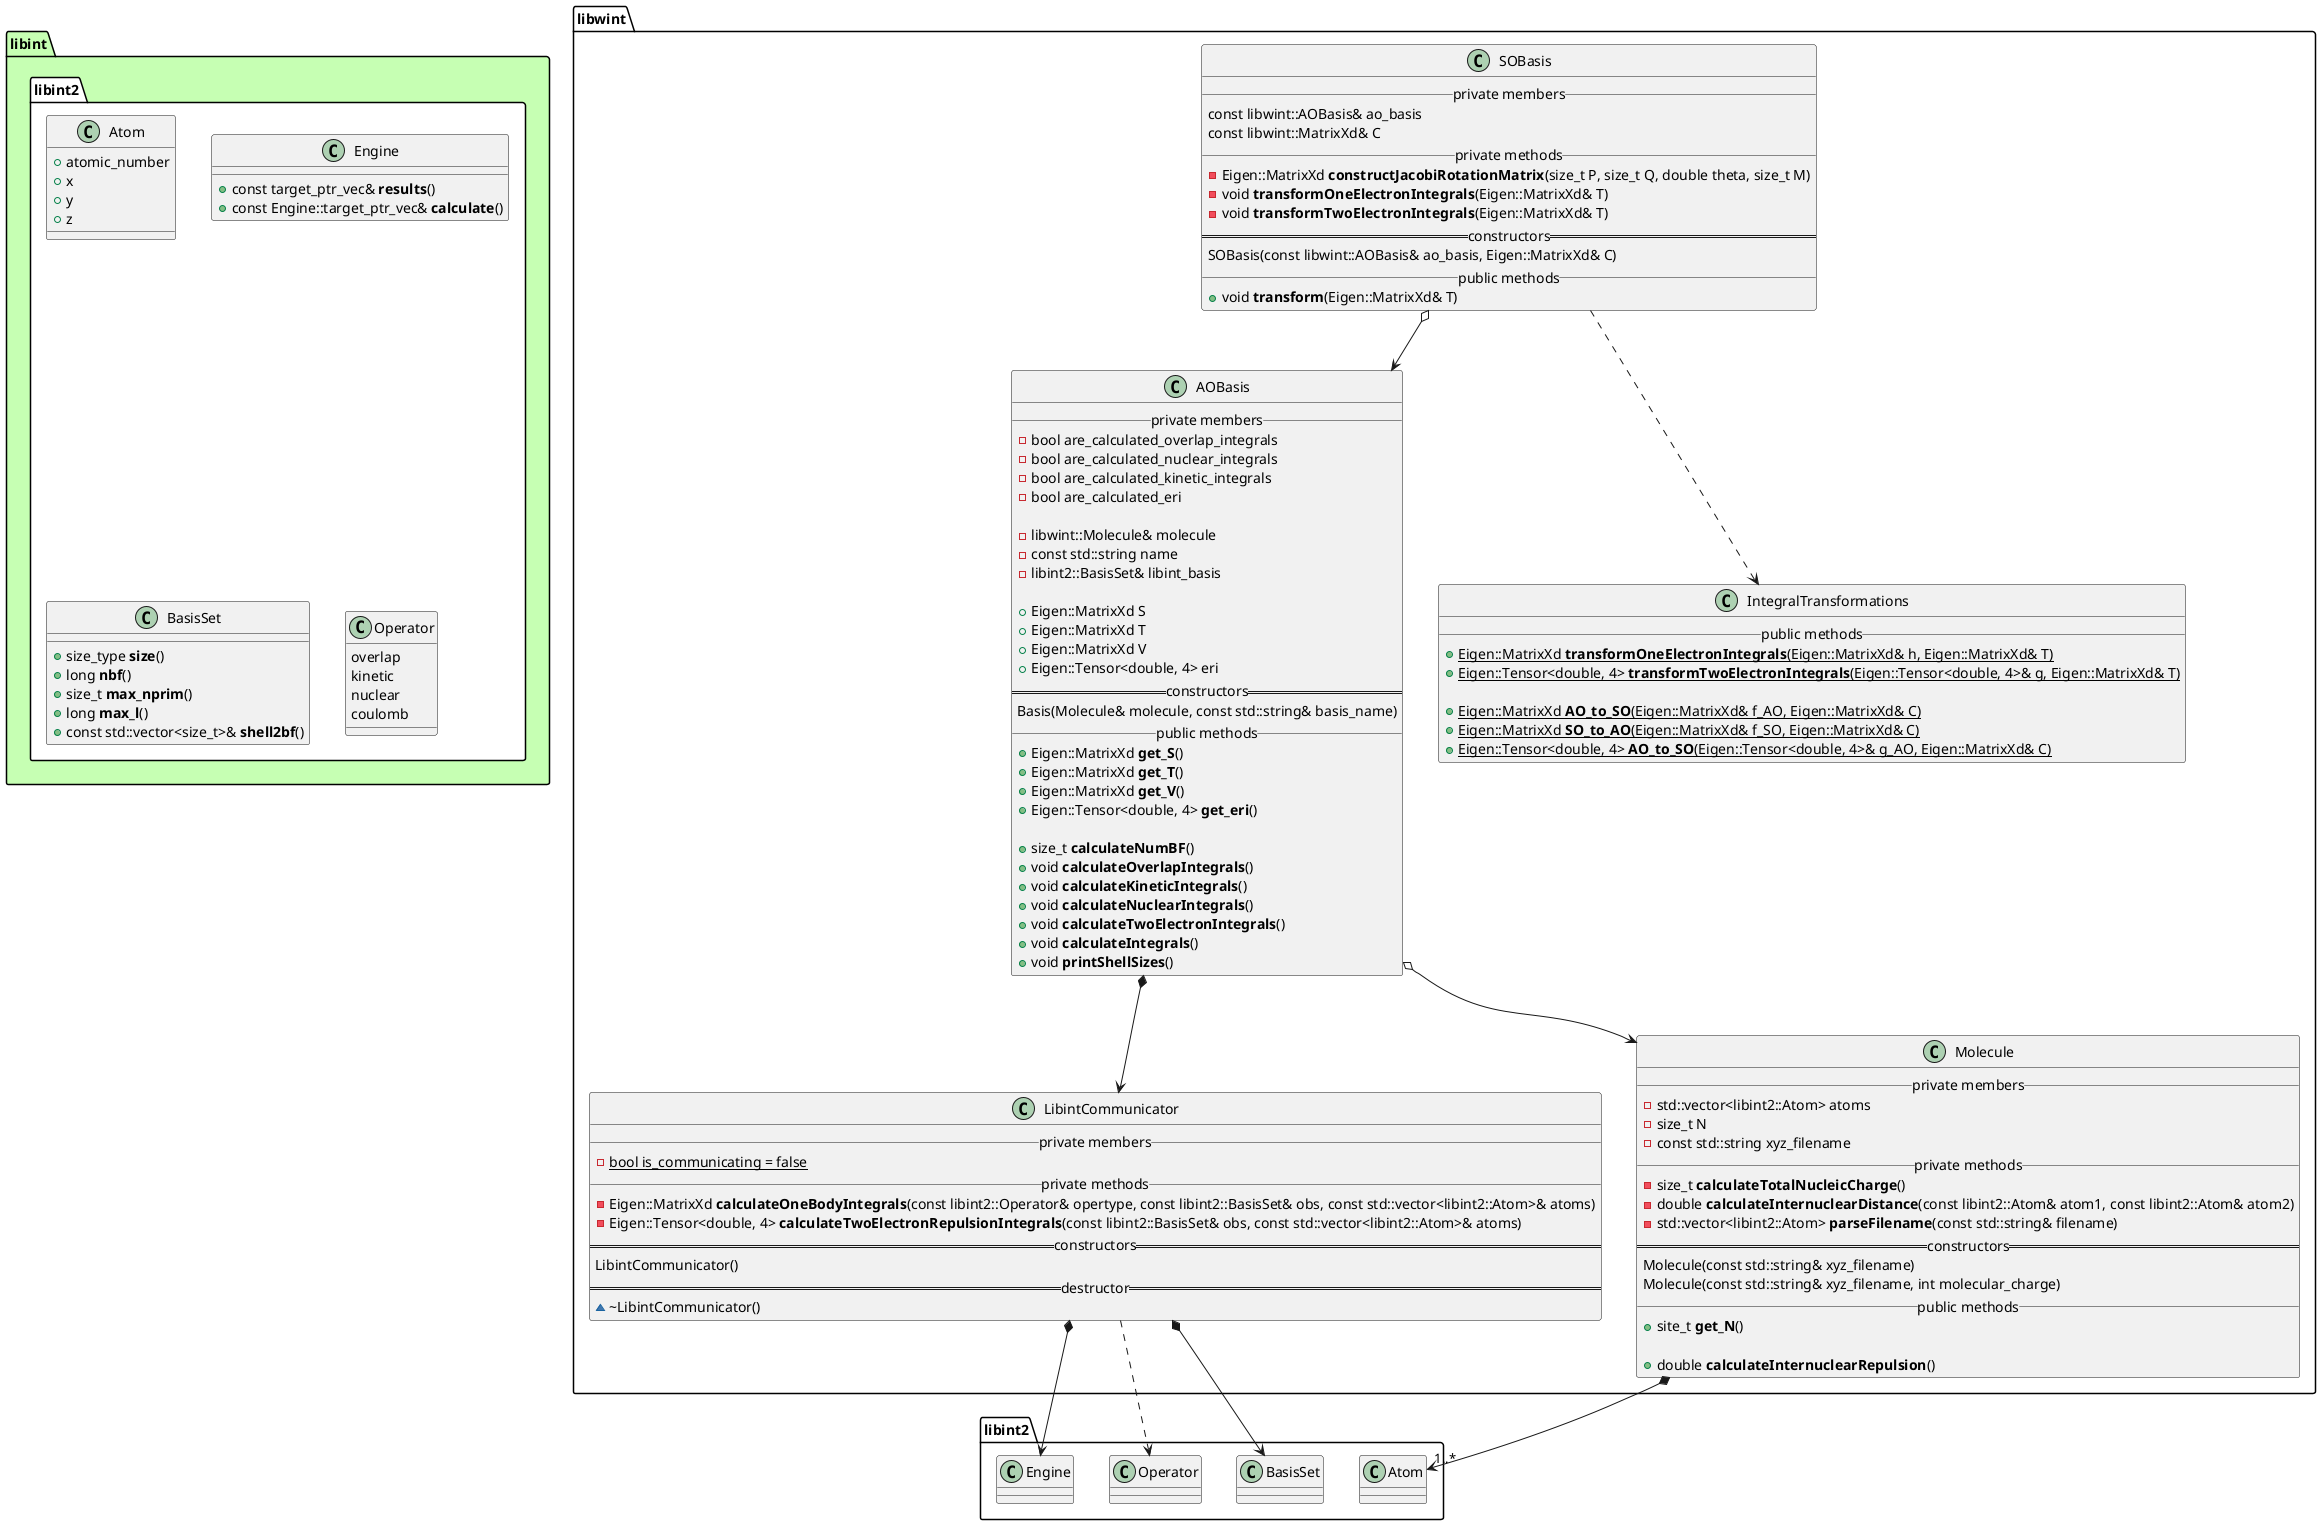 @startuml



package libint #c6ffb3 {
    namespace libint2 #ffffff {
        class Atom {
            + atomic_number
            + x
            + y
            + z
        }

        class Engine {
            + const target_ptr_vec& **results**()
            + const Engine::target_ptr_vec& **calculate**()
        }

        class BasisSet {
            + size_type **size**()
            + long **nbf**()
            + size_t **max_nprim**()
            + long **max_l**()
            + const std::vector<size_t>& **shell2bf**()
        }

        class Operator {
            overlap
            kinetic
            nuclear
            coulomb
        }
    }
}




namespace libwint {

    class AOBasis {
        __ private members __
            - bool are_calculated_overlap_integrals
            - bool are_calculated_nuclear_integrals
            - bool are_calculated_kinetic_integrals
            - bool are_calculated_eri

            - libwint::Molecule& molecule
            - const std::string name
            - libint2::BasisSet& libint_basis

            + Eigen::MatrixXd S
            + Eigen::MatrixXd T
            + Eigen::MatrixXd V
            + Eigen::Tensor<double, 4> eri
        == constructors ==
            Basis(Molecule& molecule, const std::string& basis_name)
        __ public methods __
            + Eigen::MatrixXd **get_S**()
            + Eigen::MatrixXd **get_T**()
            + Eigen::MatrixXd **get_V**()
            + Eigen::Tensor<double, 4> **get_eri**()

            + size_t **calculateNumBF**()
            + void **calculateOverlapIntegrals**()
            + void **calculateKineticIntegrals**()
            + void **calculateNuclearIntegrals**()
            + void **calculateTwoElectronIntegrals**()
            + void **calculateIntegrals**()
            + void **printShellSizes**()
    }


    class SOBasis {
        __ private members __
            const libwint::AOBasis& ao_basis
            const libwint::MatrixXd& C
        __ private methods __
            - Eigen::MatrixXd **constructJacobiRotationMatrix**(size_t P, size_t Q, double theta, size_t M)
            - void **transformOneElectronIntegrals**(Eigen::MatrixXd& T)
            - void **transformTwoElectronIntegrals**(Eigen::MatrixXd& T)
        == constructors ==
            SOBasis(const libwint::AOBasis& ao_basis, Eigen::MatrixXd& C)
        __ public methods __
            + void **transform**(Eigen::MatrixXd& T)
    }


    class IntegralTransformations {
        __ public methods __
            + {static} Eigen::MatrixXd **transformOneElectronIntegrals**(Eigen::MatrixXd& h, Eigen::MatrixXd& T)
            + {static} Eigen::Tensor<double, 4> **transformTwoElectronIntegrals**(Eigen::Tensor<double, 4>& g, Eigen::MatrixXd& T)

            + {static} Eigen::MatrixXd **AO_to_SO**(Eigen::MatrixXd& f_AO, Eigen::MatrixXd& C)
            + {static} Eigen::MatrixXd **SO_to_AO**(Eigen::MatrixXd& f_SO, Eigen::MatrixXd& C)
            + {static} Eigen::Tensor<double, 4> **AO_to_SO**(Eigen::Tensor<double, 4>& g_AO, Eigen::MatrixXd& C)
    }


    class LibintCommunicator {
        __ private members __
            - {static} bool is_communicating = false
        __ private methods __
            - Eigen::MatrixXd **calculateOneBodyIntegrals**(const libint2::Operator& opertype, const libint2::BasisSet& obs, const std::vector<libint2::Atom>& atoms)
            - Eigen::Tensor<double, 4> **calculateTwoElectronRepulsionIntegrals**(const libint2::BasisSet& obs, const std::vector<libint2::Atom>& atoms)
        == constructors ==
            LibintCommunicator()
        == destructor ==
            ~ ~LibintCommunicator()
    }


    class Molecule {
        __ private members __
            - std::vector<libint2::Atom> atoms
            - size_t N
            - const std::string xyz_filename
        __ private methods __
            - size_t **calculateTotalNucleicCharge**()
            - double **calculateInternuclearDistance**(const libint2::Atom& atom1, const libint2::Atom& atom2)
            - std::vector<libint2::Atom> **parseFilename**(const std::string& filename)
        == constructors ==
            Molecule(const std::string& xyz_filename)
            Molecule(const std::string& xyz_filename, int molecular_charge)
        __ public methods __
            + site_t **get_N**()

            + double **calculateInternuclearRepulsion**()
    }

}



libwint.AOBasis o--> libwint.Molecule
libwint.AOBasis *--> libwint.LibintCommunicator

libwint.LibintCommunicator *--> libint2.BasisSet
libwint.LibintCommunicator ..> libint2.Operator
libwint.LibintCommunicator *--> libint2.Engine

libwint.Molecule *--> "1..*" libint2.Atom

libwint.SOBasis ..> libwint.IntegralTransformations
libwint.SOBasis o--> libwint.AOBasis


@enduml
